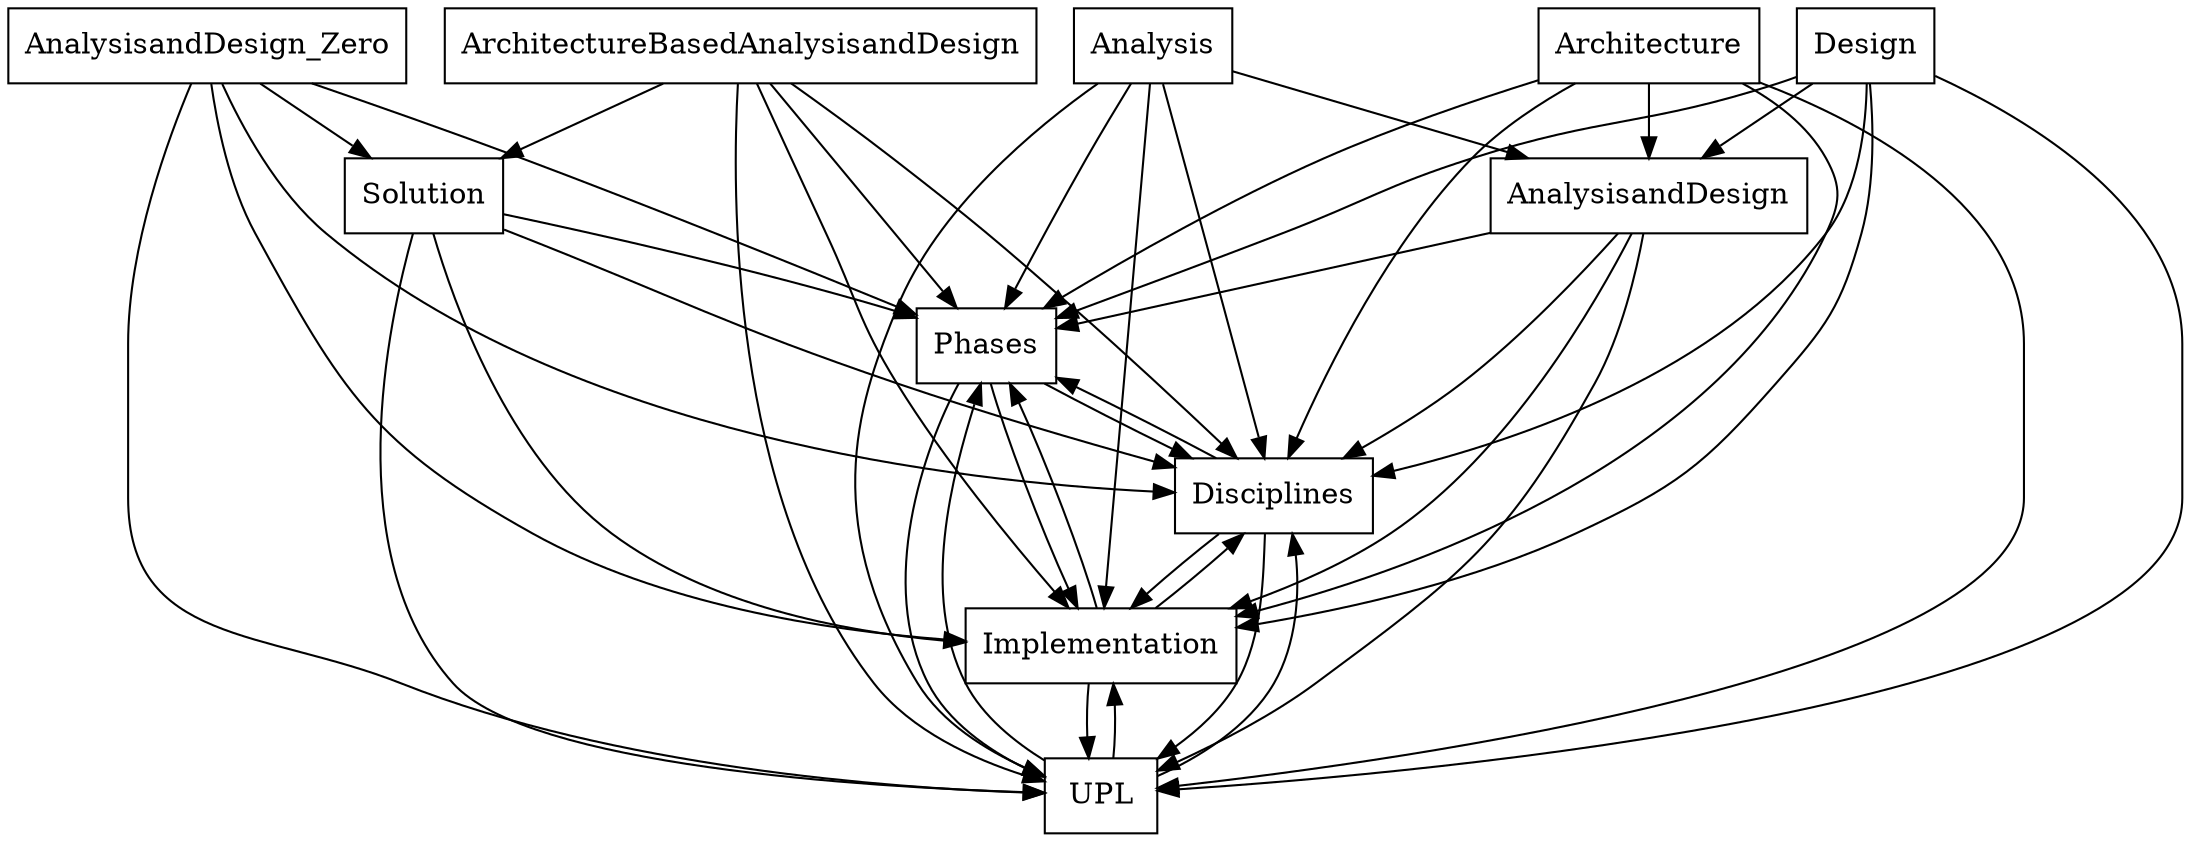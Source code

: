 digraph{
graph [rankdir=TB];
node [shape=box];
edge [arrowhead=normal];
0[label="Phases",]
1[label="Analysis",]
2[label="Disciplines",]
3[label="ArchitectureBasedAnalysisandDesign",]
4[label="UPL",]
5[label="AnalysisandDesign",]
6[label="Architecture",]
7[label="Implementation",]
8[label="Solution",]
9[label="AnalysisandDesign_Zero",]
10[label="Design",]
0->2[label="",]
0->4[label="",]
0->7[label="",]
1->0[label="",]
1->2[label="",]
1->4[label="",]
1->5[label="",]
1->7[label="",]
2->0[label="",]
2->4[label="",]
2->7[label="",]
3->0[label="",]
3->2[label="",]
3->4[label="",]
3->7[label="",]
3->8[label="",]
4->0[label="",]
4->2[label="",]
4->7[label="",]
5->0[label="",]
5->2[label="",]
5->4[label="",]
5->7[label="",]
6->0[label="",]
6->2[label="",]
6->4[label="",]
6->5[label="",]
6->7[label="",]
7->0[label="",]
7->2[label="",]
7->4[label="",]
8->0[label="",]
8->2[label="",]
8->4[label="",]
8->7[label="",]
9->0[label="",]
9->2[label="",]
9->4[label="",]
9->7[label="",]
9->8[label="",]
10->0[label="",]
10->2[label="",]
10->4[label="",]
10->5[label="",]
10->7[label="",]
}
